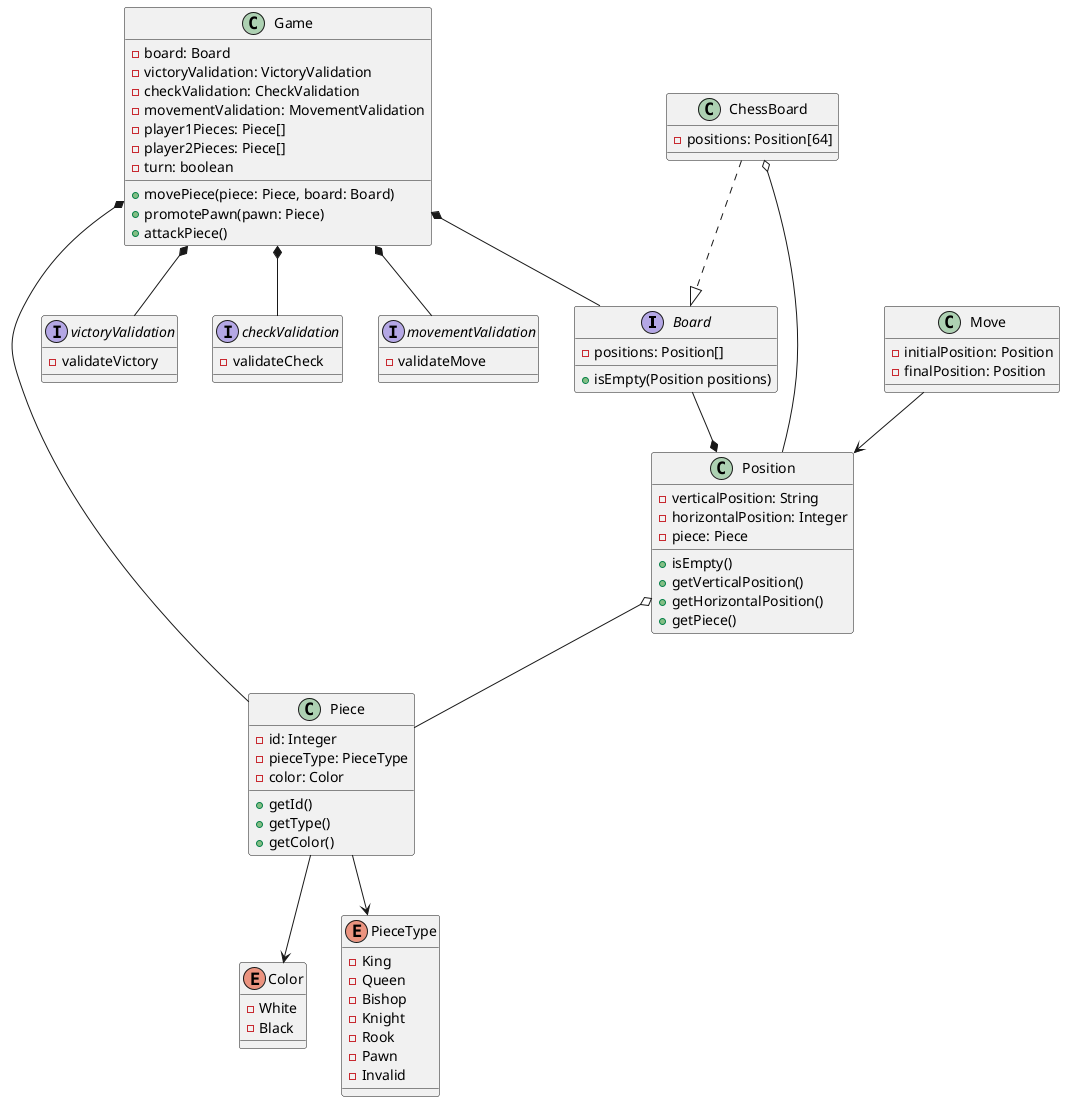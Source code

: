 @startuml
'https://plantuml.com/sequence-diagram

interface Board{
    - positions: Position[]
    + isEmpty(Position positions)

}

ChessBoard ..|> Board
ChessBoard o-- Position
class ChessBoard{
    - positions: Position[64]
}

Position *-u- Board
Position o-- Piece
class Position{
    - verticalPosition: String
    - horizontalPosition: Integer
    - piece: Piece
    + isEmpty()
    + getVerticalPosition()
    + getHorizontalPosition()
    + getPiece()
}

Piece --> Color
Piece --> PieceType
class Piece{
    - id: Integer
    - pieceType: PieceType
    - color: Color
    + getId()
    + getType()
    + getColor()
}

enum Color{
    - White
    - Black
}

enum PieceType{
    - King
    - Queen
    - Bishop
    - Knight
    - Rook
    - Pawn
    - Invalid
}

Game *-- victoryValidation
Game *-- checkValidation
Game *-- movementValidation
Game *-- Piece
Game *-- Board
class Game{
    - board: Board
    - victoryValidation: VictoryValidation
    - checkValidation: CheckValidation
    - movementValidation: MovementValidation
    - player1Pieces: Piece[]
    - player2Pieces: Piece[]
    - turn: boolean
    + movePiece(piece: Piece, board: Board)
    + promotePawn(pawn: Piece)
    + attackPiece()
}

interface victoryValidation{
    -validateVictory
}

interface checkValidation{
    -validateCheck
}

interface movementValidation{
    -validateMove
}

Move --> Position
class Move{
    -initialPosition: Position
    -finalPosition: Position
}



/'
    --|> herencia
    *-- composición
    o-- agregación
    --> asosiación
    ..> dependencia
    <|.. realización/implementación
'/
@enduml